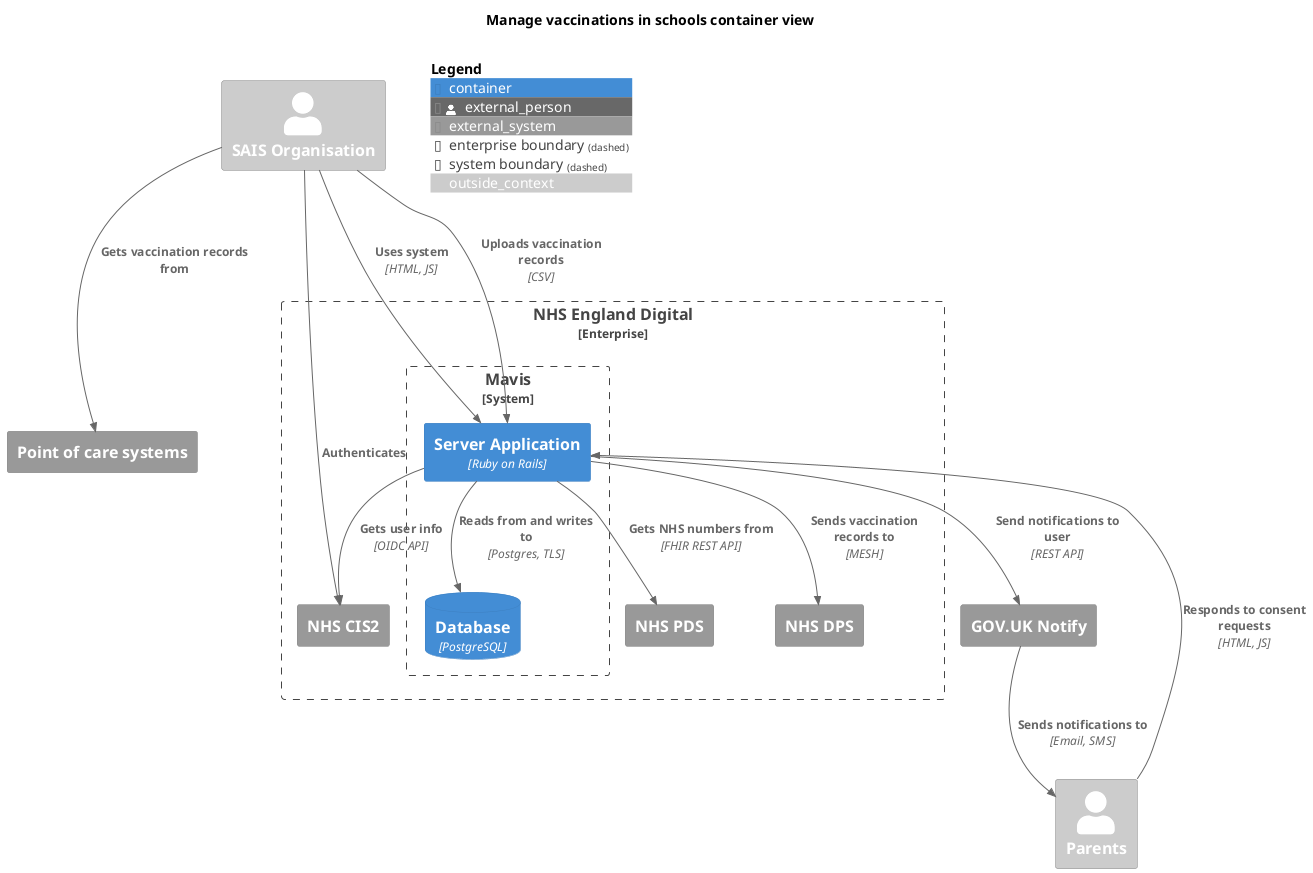 @startuml

!include <C4/C4_Container.puml>

LAYOUT_TOP_DOWN()

title "Manage vaccinations in schools container view"

AddElementTag("outside_context", $bgColor="#CCC", $fontColor="#FFF")

Person_Ext(sais, "SAIS Organisation", $tags="outside_context")
Person_Ext(parents, "Parents", $tags="outside_context")

System_Ext(poc, "Point of care systems")

Enterprise_Boundary(nhs, "NHS England Digital") {
  System_Boundary(manage, "Mavis") {
    Container(mavis, "Server Application", "Ruby on Rails")
    ContainerDb(mavis_db, "Database", "PostgreSQL")
  }

  System_Ext(cis, "NHS CIS2")
  System_Ext(pds, "NHS PDS")
  System_Ext(dps, "NHS DPS")
}

System_Ext(notify, "GOV.UK Notify")

AddRelTag("optional", $textColor="black", $lineColor="black", $lineStyle="dashed")

Rel(sais, cis, "Authenticates")
Rel(mavis, cis, "Gets user info", "OIDC API")
Rel(sais, mavis, "Uses system", "HTML, JS")
Rel(sais, poc, "Gets vaccination records from")
Rel(sais, mavis, "Uploads vaccination records", "CSV")
Rel(parents, mavis, "Responds to consent requests", "HTML, JS")
Rel(mavis, notify, "Send notifications to user", "REST API")
Rel(notify, parents, "Sends notifications to", "Email, SMS")
Rel(mavis, pds, "Gets NHS numbers from", "FHIR REST API")
Rel(mavis, dps, "Sends vaccination records to", "MESH")
Rel(mavis, mavis_db, "Reads from and writes to", "Postgres, TLS")

SHOW_FLOATING_LEGEND()

@enduml
